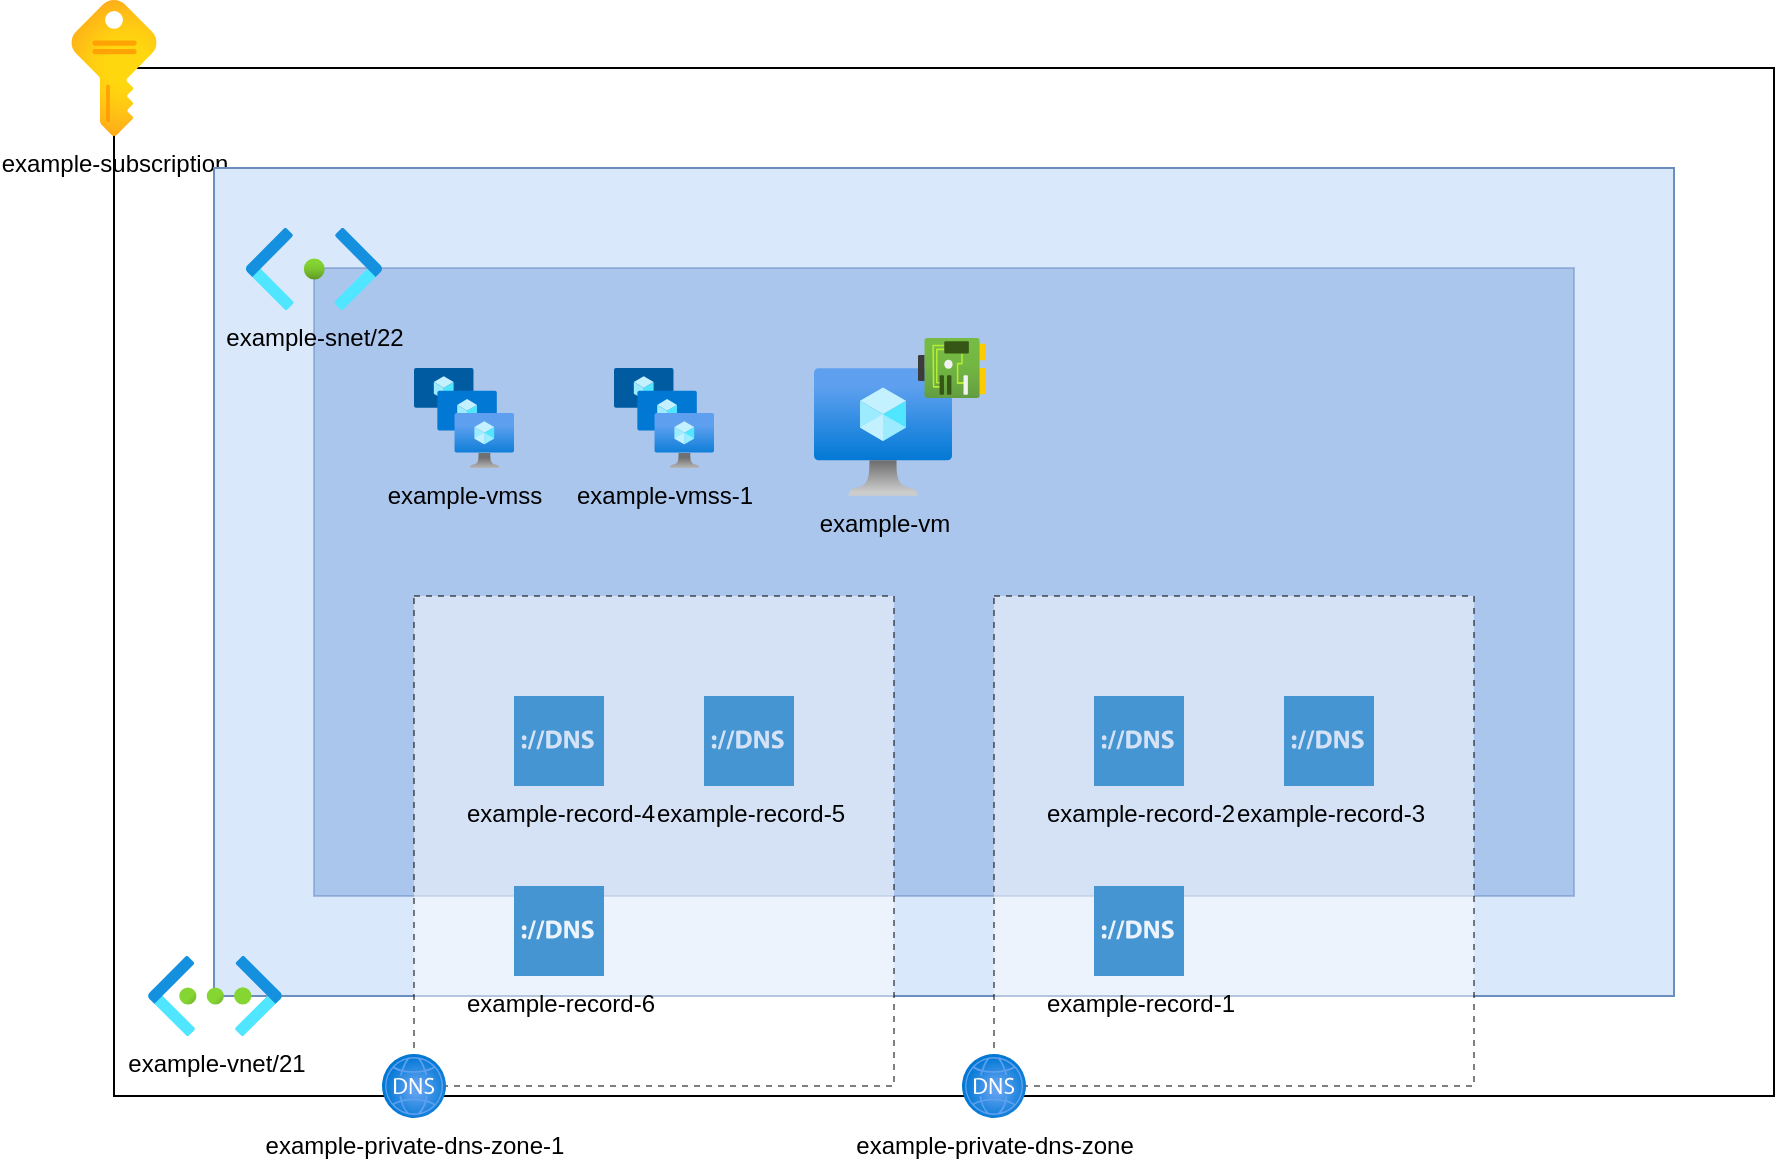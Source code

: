 <mxfile version="25.0.1">
	<diagram name="Page-1" id="0fda701d36e24cefb5eb93f34a56b788">
		<mxGraphModel dx="2074" dy="1196" grid="1" gridSize="10" guides="1" tooltips="1" connect="1" arrows="1" fold="1" page="1" pageScale="1" pageWidth="850" pageHeight="1100" math="0" shadow="0">
			<root>
				<mxCell id="0" />
				<mxCell id="1" parent="0" />
				<mxCell value="" style="rounded=0;whiteSpace=wrap;html=1;" id="7ea403b3fcdb45c9924128d70527558c" parent="1" vertex="1">
					<mxGeometry x="0" y="0" width="830" height="514" as="geometry" />
				</mxCell>
				<mxCell value="" style="rounded=0;whiteSpace=wrap;html=1;;fillColor=#dae8fc;strokeColor=#6c8ebf" id="b9f1022c07484261b66889bf131f45ea" parent="1" vertex="1">
					<mxGeometry x="50" y="50" width="730" height="414" as="geometry" />
				</mxCell>
				<mxCell id="8538515bc49a47b98cd0b6a89fbb6643" parent="b9f1022c07484261b66889bf131f45ea" vertex="1" value="" style="rounded=0;whiteSpace=wrap;html=1;;fillColor=#7EA6E0;strokeColor=#6c8ebf;opacity=50;">
					<mxGeometry x="50" y="50" width="630" height="314" as="geometry" />
				</mxCell>
				<mxCell value="" style="rounded=0;whiteSpace=wrap;html=1;;rounded=0;whiteSpace=wrap;html=1;dashed=1;opacity=50;" id="c84702e7de574a3b829eab11c00c28bb" parent="8538515bc49a47b98cd0b6a89fbb6643" vertex="1">
					<mxGeometry x="50" y="164" width="240" height="245" as="geometry" />
				</mxCell>
				<mxCell value="" style="rounded=0;whiteSpace=wrap;html=1;;rounded=0;whiteSpace=wrap;html=1;dashed=1;opacity=50;" id="53fb75dbeb5542978e5b0d907da1c7db" parent="8538515bc49a47b98cd0b6a89fbb6643" vertex="1">
					<mxGeometry x="340" y="164" width="240" height="245" as="geometry" />
				</mxCell>
				<mxCell connectable="0" id="0ee7a0833b4746f7bf73ddb299733d9e" parent="8538515bc49a47b98cd0b6a89fbb6643" vertex="1" value="" style="group">
					<mxGeometry x="250" y="50" width="69" height="64" as="geometry" />
				</mxCell>
				<mxCell id="c5e584f15d0242599807d79016a79520" parent="53fb75dbeb5542978e5b0d907da1c7db" vertex="1" style="image;aspect=fixed;html=1;points=[];align=center;fontSize=12;image=img/lib/azure2/networking/DNS_Zones.svg;labelBackgroundColor=none;" value="example-private-dns-zone">
					<mxGeometry x="-16" y="229" width="32" height="32" as="geometry" />
				</mxCell>
				<mxCell value="example-record-5" id="41e1e02b9ef64459841f583fb977362b" parent="c84702e7de574a3b829eab11c00c28bb" vertex="1" style="shadow=0;dashed=0;html=1;strokeColor=none;fillColor=#4495D1;labelPosition=center;verticalLabelPosition=bottom;verticalAlign=top;align=center;outlineConnect=0;shape=mxgraph.veeam.dns;">
					<mxGeometry x="145" y="50" width="45" height="45" as="geometry" />
				</mxCell>
				<mxCell style="shadow=0;dashed=0;html=1;strokeColor=none;fillColor=#4495D1;labelPosition=center;verticalLabelPosition=bottom;verticalAlign=top;align=center;outlineConnect=0;shape=mxgraph.veeam.dns;" value="example-record-6" id="7fb44603a1da4315966d4e643f8edda2" parent="c84702e7de574a3b829eab11c00c28bb" vertex="1">
					<mxGeometry x="50" y="145" width="45" height="45" as="geometry" />
				</mxCell>
				<mxCell vertex="1" style="image;aspect=fixed;html=1;points=[];align=center;fontSize=12;image=img/lib/azure2/networking/Subnet.svg;labelBackgroundColor=none;" value="example-snet/22" id="f63d4a71b4ee40cea76e8cdd2db1cb1a" parent="8538515bc49a47b98cd0b6a89fbb6643">
					<mxGeometry x="-34" y="-20" width="68" height="41" as="geometry" />
				</mxCell>
				<mxCell parent="53fb75dbeb5542978e5b0d907da1c7db" vertex="1" style="shadow=0;dashed=0;html=1;strokeColor=none;fillColor=#4495D1;labelPosition=center;verticalLabelPosition=bottom;verticalAlign=top;align=center;outlineConnect=0;shape=mxgraph.veeam.dns;" value="example-record-3" id="58397b05302d4aa1b7dc586d7c01ecd3">
					<mxGeometry x="145" y="50" width="45" height="45" as="geometry" />
				</mxCell>
				<mxCell id="c88055d0ed5740589e76dd2fe377a90e" parent="8538515bc49a47b98cd0b6a89fbb6643" vertex="1" style="image;aspect=fixed;html=1;points=[];align=center;fontSize=12;image=img/lib/azure2/compute/VM_Scale_Sets.svg;labelBackgroundColor=none;" value="example-vmss">
					<mxGeometry x="50" y="50" width="50" height="50" as="geometry" />
				</mxCell>
				<mxCell id="eec1056dbf074f4c80bae578aa1357f8" parent="53fb75dbeb5542978e5b0d907da1c7db" vertex="1" style="shadow=0;dashed=0;html=1;strokeColor=none;fillColor=#4495D1;labelPosition=center;verticalLabelPosition=bottom;verticalAlign=top;align=center;outlineConnect=0;shape=mxgraph.veeam.dns;" value="example-record-1">
					<mxGeometry x="50" y="145" width="45" height="45" as="geometry" />
				</mxCell>
				<mxCell style="image;aspect=fixed;html=1;points=[];align=center;fontSize=12;image=img/lib/azure2/compute/VM_Scale_Sets.svg;labelBackgroundColor=none;" value="example-vmss-1" id="d26560185be842eab2e52858fba650e7" parent="8538515bc49a47b98cd0b6a89fbb6643" vertex="1">
					<mxGeometry x="150" y="50" width="50" height="50" as="geometry" />
				</mxCell>
				<mxCell style="image;aspect=fixed;html=1;points=[];align=center;fontSize=12;image=img/lib/azure2/general/Subscriptions.svg;labelBackgroundColor=none;" value="example-subscription" id="3afe5171d4494f66a36fab163be54c85" parent="7ea403b3fcdb45c9924128d70527558c" vertex="1">
					<mxGeometry x="-34" y="-34" width="68" height="68" as="geometry" />
				</mxCell>
				<mxCell value="example-record-2" id="3a19bd6143a9457ab9fb678c9b00c5d9" parent="53fb75dbeb5542978e5b0d907da1c7db" vertex="1" style="shadow=0;dashed=0;html=1;strokeColor=none;fillColor=#4495D1;labelPosition=center;verticalLabelPosition=bottom;verticalAlign=top;align=center;outlineConnect=0;shape=mxgraph.veeam.dns;">
					<mxGeometry x="50" y="50" width="45" height="45" as="geometry" />
				</mxCell>
				<mxCell value="example-vm" id="ed29a7973cee4c2c904d49707dcecd03" parent="0ee7a0833b4746f7bf73ddb299733d9e" vertex="1" style="image;aspect=fixed;html=1;points=[];align=center;fontSize=12;image=img/lib/azure2/compute/Virtual_Machine.svg;labelBackgroundColor=none;">
					<mxGeometry x="0" y="0" width="69" height="64" as="geometry" />
				</mxCell>
				<mxCell style="shadow=0;dashed=0;html=1;strokeColor=none;fillColor=#4495D1;labelPosition=center;verticalLabelPosition=bottom;verticalAlign=top;align=center;outlineConnect=0;shape=mxgraph.veeam.dns;" value="example-record-4" id="df1b88f5e9d9485a8392ba54d9f1c689" parent="c84702e7de574a3b829eab11c00c28bb" vertex="1">
					<mxGeometry x="50" y="50" width="45" height="45" as="geometry" />
				</mxCell>
				<mxCell id="39350ed855184c4abb3468f33caa3502" parent="c84702e7de574a3b829eab11c00c28bb" vertex="1" style="image;aspect=fixed;html=1;points=[];align=center;fontSize=12;image=img/lib/azure2/networking/DNS_Zones.svg;labelBackgroundColor=none;" value="example-private-dns-zone-1">
					<mxGeometry x="-16" y="229" width="32" height="32" as="geometry" />
				</mxCell>
				<mxCell style="image;aspect=fixed;html=1;points=[];align=center;fontSize=12;image=img/lib/azure2/networking/Virtual_Networks.svg;labelBackgroundColor=none;" value="example-vnet/21" id="70468d96b92c4279a213d415a43bf7c8" parent="b9f1022c07484261b66889bf131f45ea" vertex="1">
					<mxGeometry x="-33" y="394" width="67" height="40" as="geometry" />
				</mxCell>
				<mxCell parent="0ee7a0833b4746f7bf73ddb299733d9e" vertex="1" style="image;aspect=fixed;html=1;points=[];align=center;fontSize=12;image=img/lib/azure2/networking/Network_Interfaces.svg;labelBackgroundColor=none;" value="" id="fea9ae2cb4eb4ba9b1b029f8e444a26c">
					<mxGeometry x="52" y="-15" width="34" height="30" as="geometry" />
				</mxCell>
			</root>
		</mxGraphModel>
	</diagram>
</mxfile>
